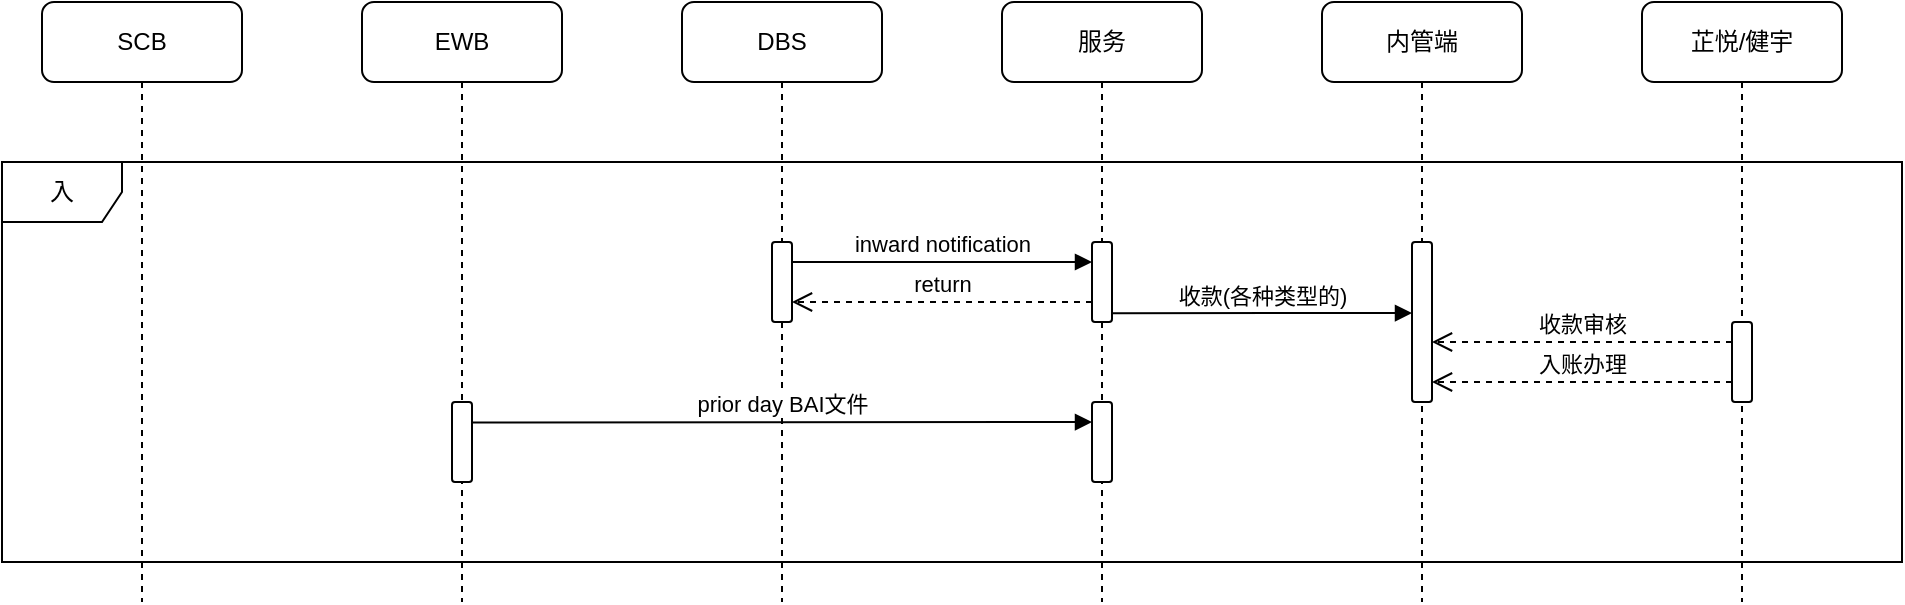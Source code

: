 <mxfile version="21.3.3" type="github">
  <diagram name="Page-1" id="2YBvvXClWsGukQMizWep">
    <mxGraphModel dx="846" dy="442" grid="1" gridSize="10" guides="1" tooltips="1" connect="1" arrows="1" fold="1" page="1" pageScale="1" pageWidth="850" pageHeight="1100" math="0" shadow="0">
      <root>
        <mxCell id="0" />
        <mxCell id="1" parent="0" />
        <mxCell id="CqWNeHjeCGXQXUd_UxHq-1" value="SCB" style="shape=umlLifeline;perimeter=lifelinePerimeter;whiteSpace=wrap;html=1;container=1;dropTarget=0;collapsible=0;recursiveResize=0;outlineConnect=0;portConstraint=eastwest;newEdgeStyle={&quot;edgeStyle&quot;:&quot;elbowEdgeStyle&quot;,&quot;elbow&quot;:&quot;vertical&quot;,&quot;curved&quot;:0,&quot;rounded&quot;:0};rounded=1;" vertex="1" parent="1">
          <mxGeometry x="30" y="40" width="100" height="300" as="geometry" />
        </mxCell>
        <mxCell id="CqWNeHjeCGXQXUd_UxHq-2" value="EWB" style="shape=umlLifeline;perimeter=lifelinePerimeter;whiteSpace=wrap;html=1;container=1;dropTarget=0;collapsible=0;recursiveResize=0;outlineConnect=0;portConstraint=eastwest;newEdgeStyle={&quot;edgeStyle&quot;:&quot;elbowEdgeStyle&quot;,&quot;elbow&quot;:&quot;vertical&quot;,&quot;curved&quot;:0,&quot;rounded&quot;:0};rounded=1;" vertex="1" parent="1">
          <mxGeometry x="190" y="40" width="100" height="300" as="geometry" />
        </mxCell>
        <mxCell id="CqWNeHjeCGXQXUd_UxHq-3" value="DBS" style="shape=umlLifeline;perimeter=lifelinePerimeter;whiteSpace=wrap;html=1;container=1;dropTarget=0;collapsible=0;recursiveResize=0;outlineConnect=0;portConstraint=eastwest;newEdgeStyle={&quot;edgeStyle&quot;:&quot;elbowEdgeStyle&quot;,&quot;elbow&quot;:&quot;vertical&quot;,&quot;curved&quot;:0,&quot;rounded&quot;:0};rounded=1;" vertex="1" parent="1">
          <mxGeometry x="350" y="40" width="100" height="300" as="geometry" />
        </mxCell>
        <mxCell id="CqWNeHjeCGXQXUd_UxHq-4" value="服务" style="shape=umlLifeline;perimeter=lifelinePerimeter;whiteSpace=wrap;html=1;container=1;dropTarget=0;collapsible=0;recursiveResize=0;outlineConnect=0;portConstraint=eastwest;newEdgeStyle={&quot;edgeStyle&quot;:&quot;elbowEdgeStyle&quot;,&quot;elbow&quot;:&quot;vertical&quot;,&quot;curved&quot;:0,&quot;rounded&quot;:0};rounded=1;" vertex="1" parent="1">
          <mxGeometry x="510" y="40" width="100" height="300" as="geometry" />
        </mxCell>
        <mxCell id="CqWNeHjeCGXQXUd_UxHq-5" value="内管端" style="shape=umlLifeline;perimeter=lifelinePerimeter;whiteSpace=wrap;html=1;container=1;dropTarget=0;collapsible=0;recursiveResize=0;outlineConnect=0;portConstraint=eastwest;newEdgeStyle={&quot;edgeStyle&quot;:&quot;elbowEdgeStyle&quot;,&quot;elbow&quot;:&quot;vertical&quot;,&quot;curved&quot;:0,&quot;rounded&quot;:0};rounded=1;" vertex="1" parent="1">
          <mxGeometry x="670" y="40" width="100" height="300" as="geometry" />
        </mxCell>
        <mxCell id="CqWNeHjeCGXQXUd_UxHq-6" value="芷悦/健宇" style="shape=umlLifeline;perimeter=lifelinePerimeter;whiteSpace=wrap;html=1;container=1;dropTarget=0;collapsible=0;recursiveResize=0;outlineConnect=0;portConstraint=eastwest;newEdgeStyle={&quot;edgeStyle&quot;:&quot;elbowEdgeStyle&quot;,&quot;elbow&quot;:&quot;vertical&quot;,&quot;curved&quot;:0,&quot;rounded&quot;:0};rounded=1;" vertex="1" parent="1">
          <mxGeometry x="830" y="40" width="100" height="300" as="geometry" />
        </mxCell>
        <mxCell id="CqWNeHjeCGXQXUd_UxHq-7" value="入" style="shape=umlFrame;whiteSpace=wrap;html=1;pointerEvents=0;rounded=1;" vertex="1" parent="1">
          <mxGeometry x="10" y="120" width="950" height="200" as="geometry" />
        </mxCell>
        <mxCell id="CqWNeHjeCGXQXUd_UxHq-8" value="" style="html=1;points=[];perimeter=orthogonalPerimeter;outlineConnect=0;targetShapes=umlLifeline;portConstraint=eastwest;newEdgeStyle={&quot;edgeStyle&quot;:&quot;elbowEdgeStyle&quot;,&quot;elbow&quot;:&quot;vertical&quot;,&quot;curved&quot;:0,&quot;rounded&quot;:0};rounded=1;" vertex="1" parent="1">
          <mxGeometry x="395" y="160" width="10" height="40" as="geometry" />
        </mxCell>
        <mxCell id="CqWNeHjeCGXQXUd_UxHq-9" value="" style="html=1;points=[];perimeter=orthogonalPerimeter;outlineConnect=0;targetShapes=umlLifeline;portConstraint=eastwest;newEdgeStyle={&quot;edgeStyle&quot;:&quot;elbowEdgeStyle&quot;,&quot;elbow&quot;:&quot;vertical&quot;,&quot;curved&quot;:0,&quot;rounded&quot;:0};rounded=1;" vertex="1" parent="1">
          <mxGeometry x="555" y="160" width="10" height="40" as="geometry" />
        </mxCell>
        <mxCell id="CqWNeHjeCGXQXUd_UxHq-10" value="inward notification" style="html=1;verticalAlign=bottom;endArrow=block;edgeStyle=elbowEdgeStyle;elbow=vertical;curved=0;rounded=0;" edge="1" parent="1">
          <mxGeometry width="80" relative="1" as="geometry">
            <mxPoint x="405" y="170" as="sourcePoint" />
            <mxPoint x="555" y="170" as="targetPoint" />
          </mxGeometry>
        </mxCell>
        <mxCell id="CqWNeHjeCGXQXUd_UxHq-11" value="return" style="html=1;verticalAlign=bottom;endArrow=open;dashed=1;endSize=8;edgeStyle=elbowEdgeStyle;elbow=vertical;curved=0;rounded=0;" edge="1" parent="1">
          <mxGeometry relative="1" as="geometry">
            <mxPoint x="555" y="190" as="sourcePoint" />
            <mxPoint x="405" y="190" as="targetPoint" />
          </mxGeometry>
        </mxCell>
        <mxCell id="CqWNeHjeCGXQXUd_UxHq-12" value="" style="html=1;points=[];perimeter=orthogonalPerimeter;outlineConnect=0;targetShapes=umlLifeline;portConstraint=eastwest;newEdgeStyle={&quot;edgeStyle&quot;:&quot;elbowEdgeStyle&quot;,&quot;elbow&quot;:&quot;vertical&quot;,&quot;curved&quot;:0,&quot;rounded&quot;:0};rounded=1;" vertex="1" parent="1">
          <mxGeometry x="235" y="240" width="10" height="40" as="geometry" />
        </mxCell>
        <mxCell id="CqWNeHjeCGXQXUd_UxHq-13" value="" style="html=1;points=[];perimeter=orthogonalPerimeter;outlineConnect=0;targetShapes=umlLifeline;portConstraint=eastwest;newEdgeStyle={&quot;edgeStyle&quot;:&quot;elbowEdgeStyle&quot;,&quot;elbow&quot;:&quot;vertical&quot;,&quot;curved&quot;:0,&quot;rounded&quot;:0};rounded=1;" vertex="1" parent="1">
          <mxGeometry x="555" y="240" width="10" height="40" as="geometry" />
        </mxCell>
        <mxCell id="CqWNeHjeCGXQXUd_UxHq-14" value="prior day BAI文件" style="html=1;verticalAlign=bottom;endArrow=block;edgeStyle=elbowEdgeStyle;elbow=vertical;curved=0;rounded=0;" edge="1" parent="1" target="CqWNeHjeCGXQXUd_UxHq-13">
          <mxGeometry x="0.001" width="80" relative="1" as="geometry">
            <mxPoint x="245" y="250.21" as="sourcePoint" />
            <mxPoint x="395" y="250.21" as="targetPoint" />
            <mxPoint as="offset" />
          </mxGeometry>
        </mxCell>
        <mxCell id="CqWNeHjeCGXQXUd_UxHq-18" value="" style="html=1;points=[];perimeter=orthogonalPerimeter;outlineConnect=0;targetShapes=umlLifeline;portConstraint=eastwest;newEdgeStyle={&quot;edgeStyle&quot;:&quot;elbowEdgeStyle&quot;,&quot;elbow&quot;:&quot;vertical&quot;,&quot;curved&quot;:0,&quot;rounded&quot;:0};rounded=1;" vertex="1" parent="1">
          <mxGeometry x="715" y="160" width="10" height="80" as="geometry" />
        </mxCell>
        <mxCell id="CqWNeHjeCGXQXUd_UxHq-19" value="收款(各种类型的)" style="html=1;verticalAlign=bottom;endArrow=block;edgeStyle=elbowEdgeStyle;elbow=vertical;curved=0;rounded=0;" edge="1" parent="1">
          <mxGeometry width="80" relative="1" as="geometry">
            <mxPoint x="565" y="195.6" as="sourcePoint" />
            <mxPoint x="715" y="195.6" as="targetPoint" />
          </mxGeometry>
        </mxCell>
        <mxCell id="CqWNeHjeCGXQXUd_UxHq-20" value="" style="html=1;points=[];perimeter=orthogonalPerimeter;outlineConnect=0;targetShapes=umlLifeline;portConstraint=eastwest;newEdgeStyle={&quot;edgeStyle&quot;:&quot;elbowEdgeStyle&quot;,&quot;elbow&quot;:&quot;vertical&quot;,&quot;curved&quot;:0,&quot;rounded&quot;:0};rounded=1;" vertex="1" parent="1">
          <mxGeometry x="875" y="200" width="10" height="40" as="geometry" />
        </mxCell>
        <mxCell id="CqWNeHjeCGXQXUd_UxHq-21" value="收款审核" style="html=1;verticalAlign=bottom;endArrow=open;dashed=1;endSize=8;edgeStyle=elbowEdgeStyle;elbow=vertical;curved=0;rounded=0;" edge="1" parent="1">
          <mxGeometry relative="1" as="geometry">
            <mxPoint x="875" y="210" as="sourcePoint" />
            <mxPoint x="725" y="210" as="targetPoint" />
          </mxGeometry>
        </mxCell>
        <mxCell id="CqWNeHjeCGXQXUd_UxHq-22" value="入账办理" style="html=1;verticalAlign=bottom;endArrow=open;dashed=1;endSize=8;edgeStyle=elbowEdgeStyle;elbow=vertical;curved=0;rounded=0;" edge="1" parent="1">
          <mxGeometry relative="1" as="geometry">
            <mxPoint x="875" y="230" as="sourcePoint" />
            <mxPoint x="725" y="230" as="targetPoint" />
          </mxGeometry>
        </mxCell>
      </root>
    </mxGraphModel>
  </diagram>
</mxfile>
